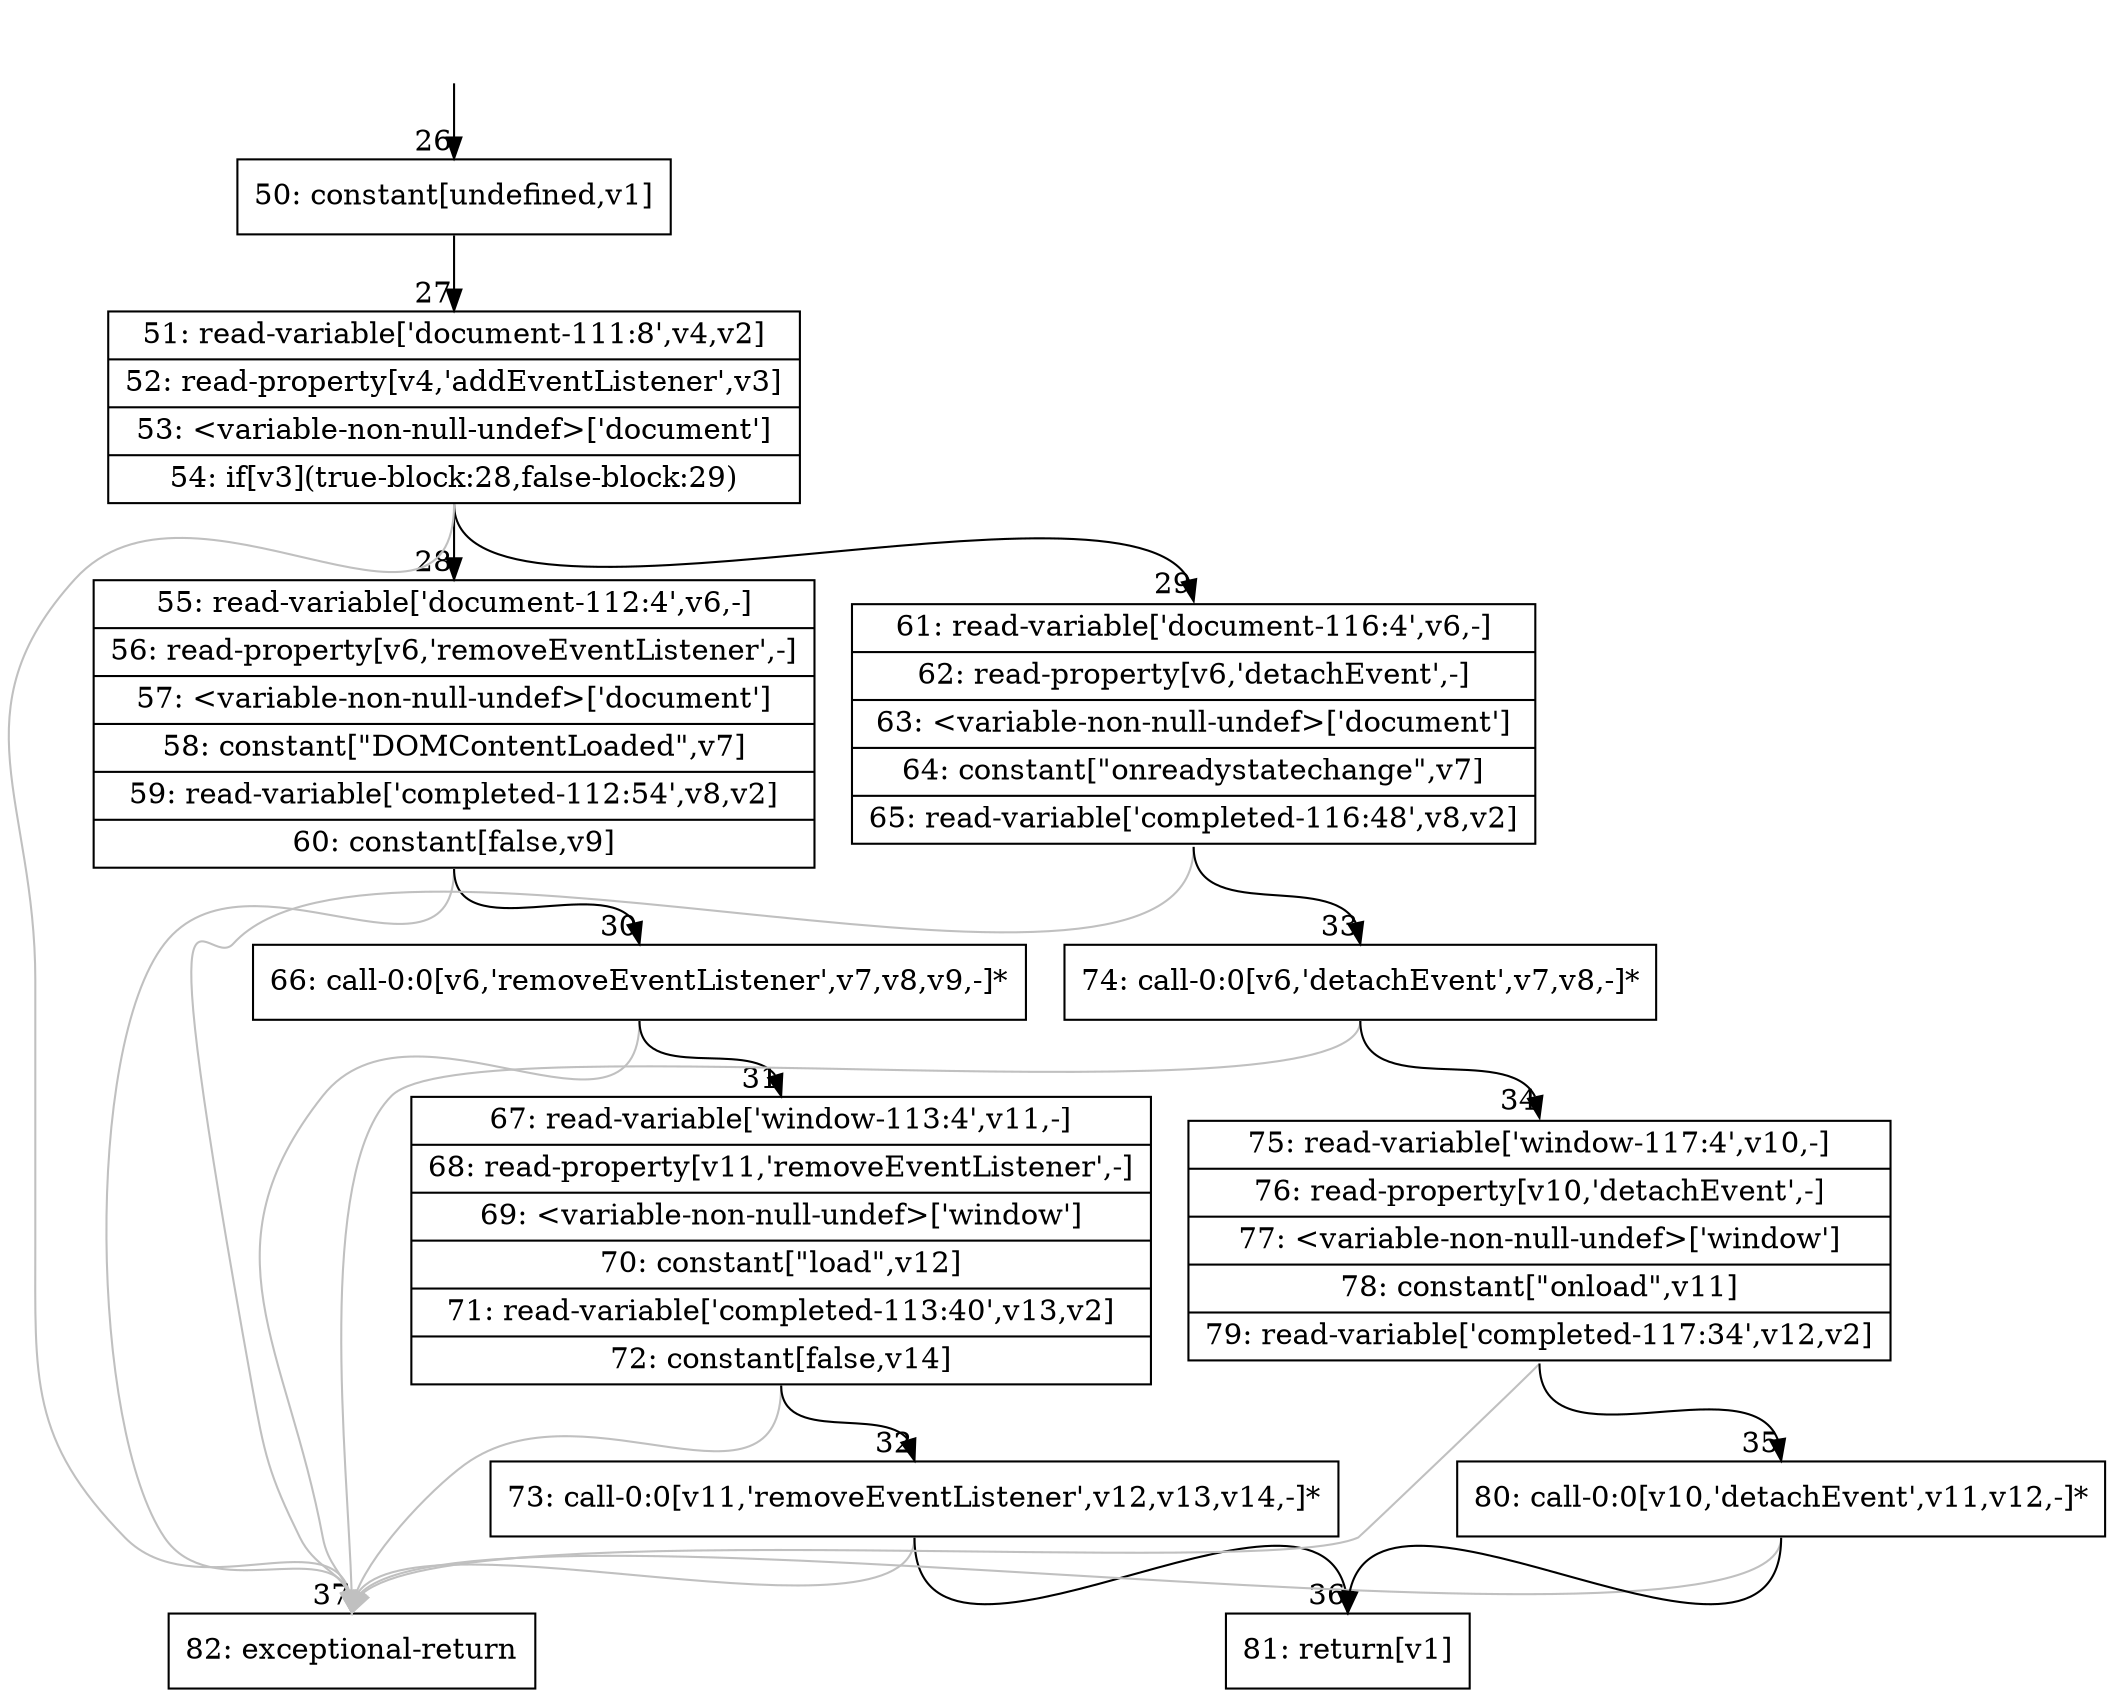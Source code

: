 digraph {
rankdir="TD"
BB_entry5[shape=none,label=""];
BB_entry5 -> BB26 [tailport=s, headport=n, headlabel="    26"]
BB26 [shape=record label="{50: constant[undefined,v1]}" ] 
BB26 -> BB27 [tailport=s, headport=n, headlabel="      27"]
BB27 [shape=record label="{51: read-variable['document-111:8',v4,v2]|52: read-property[v4,'addEventListener',v3]|53: \<variable-non-null-undef\>['document']|54: if[v3](true-block:28,false-block:29)}" ] 
BB27 -> BB28 [tailport=s, headport=n, headlabel="      28"]
BB27 -> BB29 [tailport=s, headport=n, headlabel="      29"]
BB27 -> BB37 [tailport=s, headport=n, color=gray, headlabel="      37"]
BB28 [shape=record label="{55: read-variable['document-112:4',v6,-]|56: read-property[v6,'removeEventListener',-]|57: \<variable-non-null-undef\>['document']|58: constant[\"DOMContentLoaded\",v7]|59: read-variable['completed-112:54',v8,v2]|60: constant[false,v9]}" ] 
BB28 -> BB30 [tailport=s, headport=n, headlabel="      30"]
BB28 -> BB37 [tailport=s, headport=n, color=gray]
BB29 [shape=record label="{61: read-variable['document-116:4',v6,-]|62: read-property[v6,'detachEvent',-]|63: \<variable-non-null-undef\>['document']|64: constant[\"onreadystatechange\",v7]|65: read-variable['completed-116:48',v8,v2]}" ] 
BB29 -> BB33 [tailport=s, headport=n, headlabel="      33"]
BB29 -> BB37 [tailport=s, headport=n, color=gray]
BB30 [shape=record label="{66: call-0:0[v6,'removeEventListener',v7,v8,v9,-]*}" ] 
BB30 -> BB31 [tailport=s, headport=n, headlabel="      31"]
BB30 -> BB37 [tailport=s, headport=n, color=gray]
BB31 [shape=record label="{67: read-variable['window-113:4',v11,-]|68: read-property[v11,'removeEventListener',-]|69: \<variable-non-null-undef\>['window']|70: constant[\"load\",v12]|71: read-variable['completed-113:40',v13,v2]|72: constant[false,v14]}" ] 
BB31 -> BB32 [tailport=s, headport=n, headlabel="      32"]
BB31 -> BB37 [tailport=s, headport=n, color=gray]
BB32 [shape=record label="{73: call-0:0[v11,'removeEventListener',v12,v13,v14,-]*}" ] 
BB32 -> BB36 [tailport=s, headport=n, headlabel="      36"]
BB32 -> BB37 [tailport=s, headport=n, color=gray]
BB33 [shape=record label="{74: call-0:0[v6,'detachEvent',v7,v8,-]*}" ] 
BB33 -> BB34 [tailport=s, headport=n, headlabel="      34"]
BB33 -> BB37 [tailport=s, headport=n, color=gray]
BB34 [shape=record label="{75: read-variable['window-117:4',v10,-]|76: read-property[v10,'detachEvent',-]|77: \<variable-non-null-undef\>['window']|78: constant[\"onload\",v11]|79: read-variable['completed-117:34',v12,v2]}" ] 
BB34 -> BB35 [tailport=s, headport=n, headlabel="      35"]
BB34 -> BB37 [tailport=s, headport=n, color=gray]
BB35 [shape=record label="{80: call-0:0[v10,'detachEvent',v11,v12,-]*}" ] 
BB35 -> BB36 [tailport=s, headport=n]
BB35 -> BB37 [tailport=s, headport=n, color=gray]
BB36 [shape=record label="{81: return[v1]}" ] 
BB37 [shape=record label="{82: exceptional-return}" ] 
}
